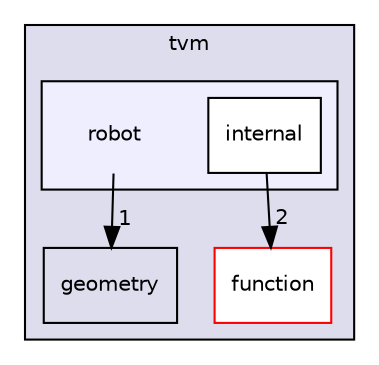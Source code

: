 digraph "include/tvm/robot" {
  compound=true
  node [ fontsize="10", fontname="Helvetica"];
  edge [ labelfontsize="10", labelfontname="Helvetica"];
  subgraph clusterdir_b4c7d8e826c599ba55146c099a14beb5 {
    graph [ bgcolor="#ddddee", pencolor="black", label="tvm" fontname="Helvetica", fontsize="10", URL="dir_b4c7d8e826c599ba55146c099a14beb5.html"]
  dir_3b8bd83221002fa77b114cd1fe45d7df [shape=box label="geometry" URL="dir_3b8bd83221002fa77b114cd1fe45d7df.html"];
  dir_95e0fe1efd9e7dc8b84bcdee05d2dbc2 [shape=box label="function" fillcolor="white" style="filled" color="red" URL="dir_95e0fe1efd9e7dc8b84bcdee05d2dbc2.html"];
  subgraph clusterdir_d042aebbf1171e016bcc9e6a6ed11000 {
    graph [ bgcolor="#eeeeff", pencolor="black", label="" URL="dir_d042aebbf1171e016bcc9e6a6ed11000.html"];
    dir_d042aebbf1171e016bcc9e6a6ed11000 [shape=plaintext label="robot"];
  dir_32720b4c66db4709ceedb8a9ccec312a [shape=box label="internal" fillcolor="white" style="filled" URL="dir_32720b4c66db4709ceedb8a9ccec312a.html"];
  }
  }
  dir_32720b4c66db4709ceedb8a9ccec312a->dir_95e0fe1efd9e7dc8b84bcdee05d2dbc2 [headlabel="2", labeldistance=1.5 headhref="dir_000025_000014.html"];
  dir_d042aebbf1171e016bcc9e6a6ed11000->dir_3b8bd83221002fa77b114cd1fe45d7df [headlabel="1", labeldistance=1.5 headhref="dir_000008_000016.html"];
}
